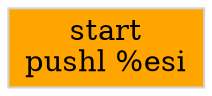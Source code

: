 digraph G {
node[shape=rectangle,style=filled,fillcolor=lightsteelblue,color=lightsteelblue]
bgcolor="transparent"
a0x004ef000pushl_esi[label="start\npushl %esi",color="lightgrey",fillcolor="orange"];
}
